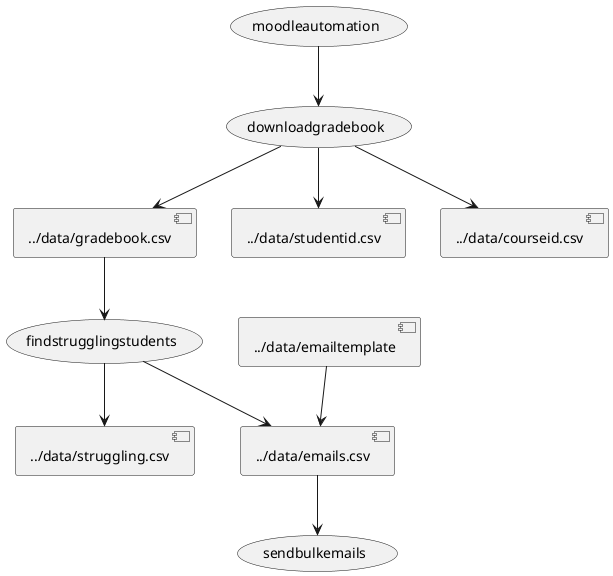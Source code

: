 @startuml
!define DARKORANGE
(moodleautomation) --> (downloadgradebook)
(downloadgradebook) --> [../data/gradebook.csv]
(downloadgradebook) --> [../data/studentid.csv]
(downloadgradebook) --> [../data/courseid.csv]
[../data/gradebook.csv] --> (findstrugglingstudents)
(findstrugglingstudents) --> [../data/struggling.csv]
(findstrugglingstudents) --> [../data/emails.csv]
[../data/emailtemplate] --> [../data/emails.csv]
[../data/emails.csv] --> (sendbulkemails)
@enduml